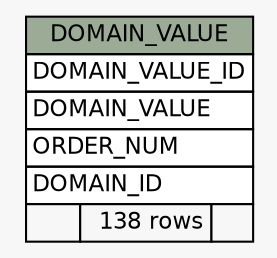 // dot 2.28.0 on Windows 7 6.1
// SchemaSpy rev 590
digraph "DOMAIN_VALUE" {
  graph [
    rankdir="RL"
    bgcolor="#f7f7f7"
    nodesep="0.18"
    ranksep="0.46"
    fontname="Helvetica"
    fontsize="11"
  ];
  node [
    fontname="Helvetica"
    fontsize="11"
    shape="plaintext"
  ];
  edge [
    arrowsize="0.8"
  ];
  "DOMAIN_VALUE" [
    label=<
    <TABLE BORDER="0" CELLBORDER="1" CELLSPACING="0" BGCOLOR="#ffffff">
      <TR><TD COLSPAN="3" BGCOLOR="#9bab96" ALIGN="CENTER">DOMAIN_VALUE</TD></TR>
      <TR><TD PORT="DOMAIN_VALUE_ID" COLSPAN="3" ALIGN="LEFT">DOMAIN_VALUE_ID</TD></TR>
      <TR><TD PORT="DOMAIN_VALUE" COLSPAN="3" ALIGN="LEFT">DOMAIN_VALUE</TD></TR>
      <TR><TD PORT="ORDER_NUM" COLSPAN="3" ALIGN="LEFT">ORDER_NUM</TD></TR>
      <TR><TD PORT="DOMAIN_ID" COLSPAN="3" ALIGN="LEFT">DOMAIN_ID</TD></TR>
      <TR><TD ALIGN="LEFT" BGCOLOR="#f7f7f7">  </TD><TD ALIGN="RIGHT" BGCOLOR="#f7f7f7">138 rows</TD><TD ALIGN="RIGHT" BGCOLOR="#f7f7f7">  </TD></TR>
    </TABLE>>
    URL="tables/DOMAIN_VALUE.html"
    tooltip="DOMAIN_VALUE"
  ];
}
